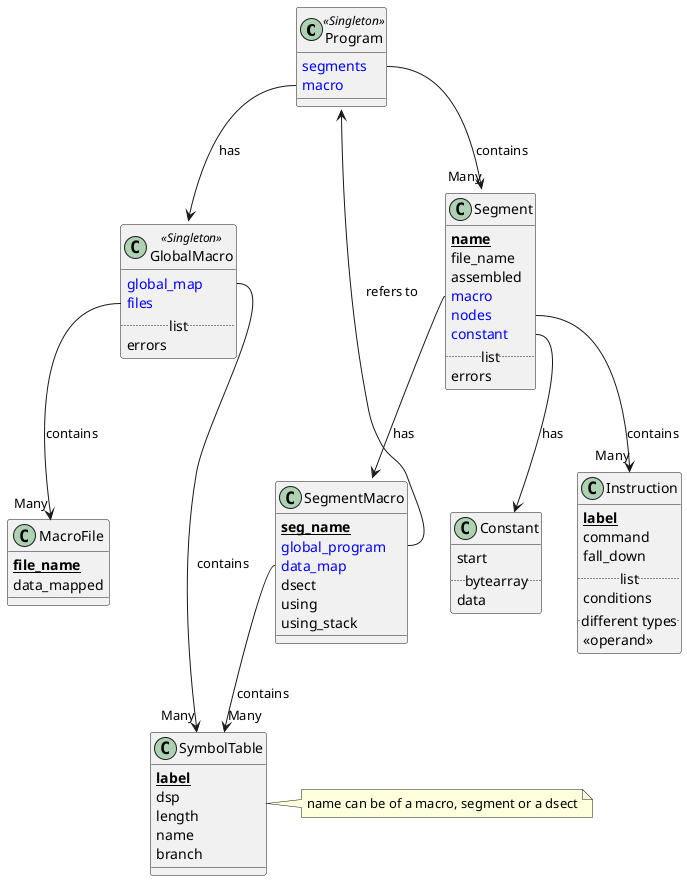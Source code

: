 @startuml

!define primary_key(x) <b><u>x</u></b>
!define foreign_key(x) <color:blue>x</color>

class Program <<Singleton>> {
    foreign_key(segments)
    foreign_key(macro)
}

class GlobalMacro <<Singleton>> {
    foreign_key(global_map)
    foreign_key(files)
    .. list ..
    errors
}

class SymbolTable {
    primary_key(label)
    dsp
    length
    name
    branch
}
note right
    name can be of a macro, segment or a dsect
end note

class Segment {
    primary_key(name)
    file_name
    assembled
    foreign_key(macro)
    foreign_key(nodes)
    foreign_key(constant)
    .. list ..
    errors
}

class SegmentMacro {
    primary_key(seg_name)
    foreign_key(global_program)
    foreign_key(data_map)
    dsect
    using
    using_stack
}

class MacroFile {
    primary_key(file_name)
    data_mapped
}

class Constant {
    start
    .. bytearray ..
    data
}

class Instruction {
    primary_key(label)
    command
    fall_down
    .. list ..
    conditions
    .. different types..
    <<operand>>
}
Program::macro  -->  GlobalMacro : has
Program::segments  --> "Many" Segment : contains
GlobalMacro::global_map --> "Many" SymbolTable : contains
Segment::macro  -->  SegmentMacro : has
SegmentMacro::global_program --> Program : refers to
SegmentMacro::data_map  --> "Many" SymbolTable : contains
GlobalMacro::files  --> "Many" MacroFile : contains
Segment::constant --> Constant : has
Segment::nodes --> "Many" Instruction : contains

@enduml